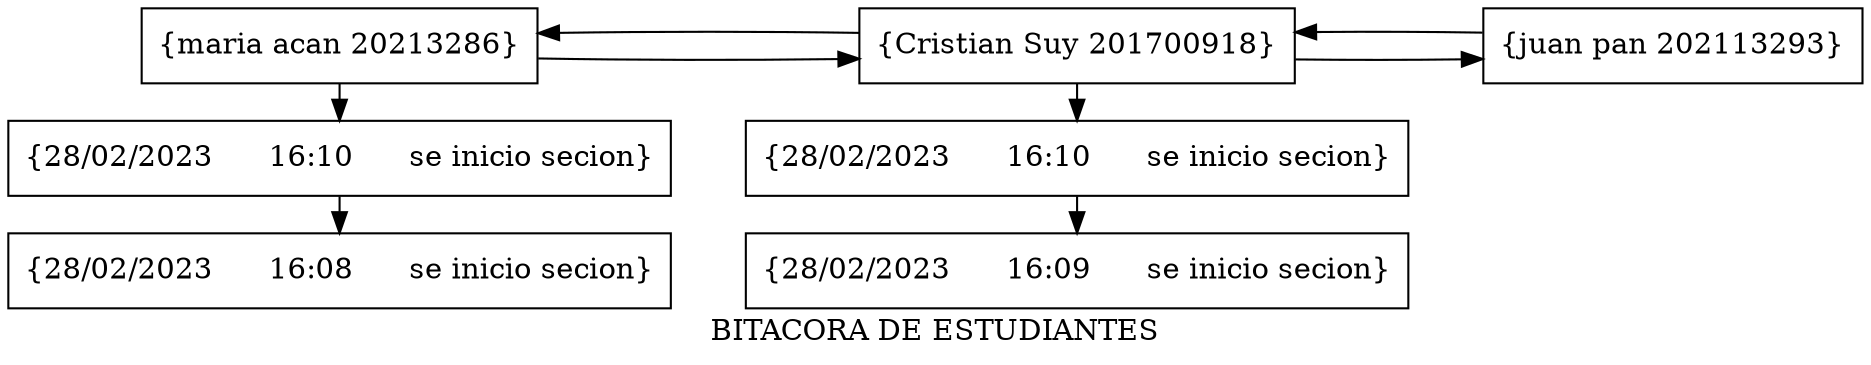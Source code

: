 digraph G {
rankdir=LR;
node [shape=box];
label = "BITACORA DE ESTUDIANTES";
20213286[label="{maria acan 20213286}"];
20213286 -> 201700918;
201700918 -> 20213286;
{ rank=same 
 20213287[label="{28/02/2023      16:10      se inicio secion}"];
20213286 -> 20213287;
}{ rank=same 
 20213288[label="{28/02/2023      16:08      se inicio secion}"];
20213287 -> 20213288;
}201700918[label="{Cristian Suy 201700918}"];
201700918 -> 202113293;
202113293 -> 201700918;
{ rank=same 
 201700919[label="{28/02/2023      16:10      se inicio secion}"];
201700918 -> 201700919;
}{ rank=same 
 201700920[label="{28/02/2023      16:09      se inicio secion}"];
201700919 -> 201700920;
}202113293[label="{juan pan 202113293}"];
}